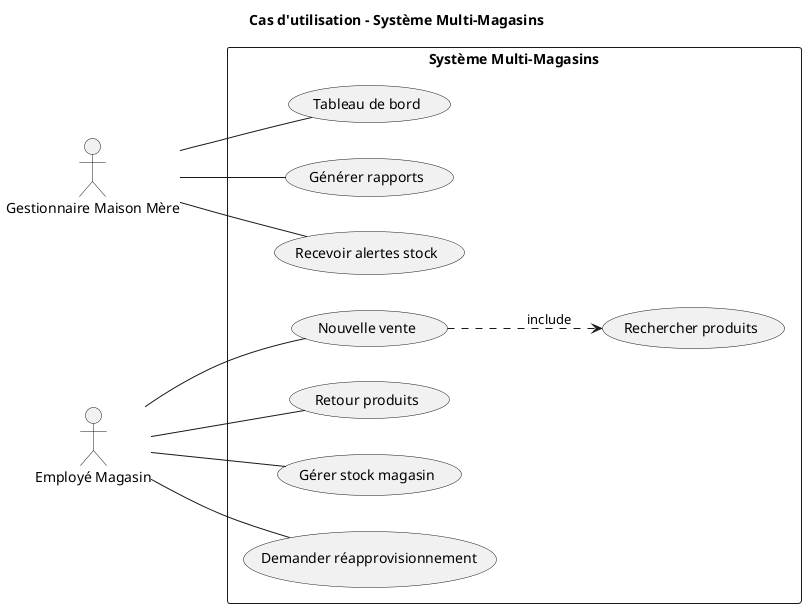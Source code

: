 @startuml
left to right direction

actor "Gestionnaire Maison Mère" as GM
actor "Employé Magasin" as EM

rectangle "Système Multi-Magasins" {
  
  ' Fonctionnalités Gestionnaire
  usecase "Tableau de bord" as UC01
  usecase "Générer rapports" as UC02
  usecase "Recevoir alertes stock" as UC03
  
  ' Fonctionnalités Employé Magasin
  usecase "Nouvelle vente" as UC10
  usecase "Retour produits" as UC11
  usecase "Rechercher produits" as UC12
  usecase "Gérer stock magasin" as UC13
  usecase "Demander réapprovisionnement" as UC14
}

' Relations Gestionnaire
GM -- UC01
GM -- UC02
GM -- UC03

' Relations Employé
EM -- UC10
EM -- UC11
EM -- UC13
EM -- UC14

' Relations logiques
UC10 ..> UC12 : include

title Cas d'utilisation - Système Multi-Magasins
@enduml 